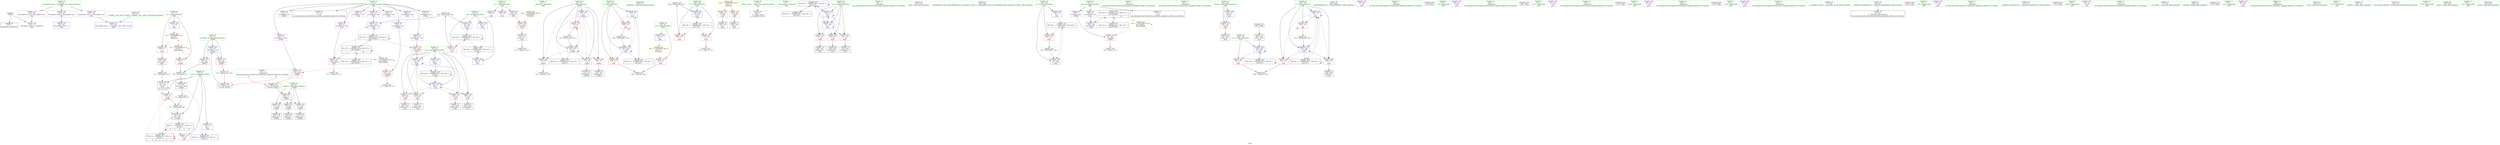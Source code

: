 digraph "SVFG" {
	label="SVFG";

	Node0x55ce8224a650 [shape=record,color=grey,label="{NodeID: 0\nNullPtr}"];
	Node0x55ce8224a650 -> Node0x55ce8226b650[style=solid];
	Node0x55ce8224a650 -> Node0x55ce822718b0[style=solid];
	Node0x55ce82272ac0 [shape=record,color=blue,label="{NodeID: 180\n14\<--271\nans\<--shl\nmain\n|{<s0>13|<s1>13|<s2>13}}"];
	Node0x55ce82272ac0:s0 -> Node0x55ce8226a780[style=dashed,color=red];
	Node0x55ce82272ac0:s1 -> Node0x55ce82271b50[style=dashed,color=red];
	Node0x55ce82272ac0:s2 -> Node0x55ce82285200[style=dashed,color=red];
	Node0x55ce82269b90 [shape=record,color=purple,label="{NodeID: 97\n193\<--26\n\<--s\nmain\n}"];
	Node0x55ce82267f80 [shape=record,color=green,label="{NodeID: 14\n47\<--1\n_ZSt4cout\<--dummyObj\nGlob }"];
	Node0x55ce8226a780 [shape=record,color=red,label="{NodeID: 111\n100\<--14\n\<--ans\n_Z3dfsii\n}"];
	Node0x55ce8226a780 -> Node0x55ce82276b60[style=solid];
	Node0x55ce82268960 [shape=record,color=green,label="{NodeID: 28\n14\<--16\nans\<--ans_field_insensitive\nGlob }"];
	Node0x55ce82268960 -> Node0x55ce8226a780[style=solid];
	Node0x55ce82268960 -> Node0x55ce8226a850[style=solid];
	Node0x55ce82268960 -> Node0x55ce822711b0[style=solid];
	Node0x55ce82268960 -> Node0x55ce82271b50[style=solid];
	Node0x55ce82268960 -> Node0x55ce82272ac0[style=solid];
	Node0x55ce8226fc90 [shape=record,color=red,label="{NodeID: 125\n119\<--80\n\<--a.addr\n_Z3dfsii\n}"];
	Node0x55ce8226fc90 -> Node0x55ce8226bd90[style=solid];
	Node0x55ce822695b0 [shape=record,color=green,label="{NodeID: 42\n84\<--85\ni\<--i_field_insensitive\n_Z3dfsii\n}"];
	Node0x55ce822695b0 -> Node0x55ce8226ff00[style=solid];
	Node0x55ce822695b0 -> Node0x55ce8226ffd0[style=solid];
	Node0x55ce822695b0 -> Node0x55ce822700a0[style=solid];
	Node0x55ce822695b0 -> Node0x55ce82270170[style=solid];
	Node0x55ce822695b0 -> Node0x55ce82271c20[style=solid];
	Node0x55ce822695b0 -> Node0x55ce82271cf0[style=solid];
	Node0x55ce822707f0 [shape=record,color=red,label="{NodeID: 139\n188\<--147\n\<--i\nmain\n}"];
	Node0x55ce822707f0 -> Node0x55ce82278060[style=solid];
	Node0x55ce8226b250 [shape=record,color=green,label="{NodeID: 56\n276\<--277\n_ZNSolsEx\<--_ZNSolsEx_field_insensitive\n}"];
	Node0x55ce82276fe0 [shape=record,color=grey,label="{NodeID: 236\n285 = Binary(284, 286, )\n}"];
	Node0x55ce82276fe0 -> Node0x55ce82272b90[style=solid];
	Node0x55ce822713b0 [shape=record,color=blue,label="{NodeID: 153\n20\<--18\np\<--\nGlob }"];
	Node0x55ce822713b0 -> Node0x55ce82289ee0[style=dashed];
	Node0x55ce8226bf30 [shape=record,color=black,label="{NodeID: 70\n159\<--156\ncall\<--\nmain\n}"];
	Node0x55ce8227f800 [shape=record,color=black,label="{NodeID: 250\nMR_24V_2 = PHI(MR_24V_3, MR_24V_1, )\npts\{25 \}\n}"];
	Node0x55ce8227f800 -> Node0x55ce82272100[style=dashed];
	Node0x55ce8227f800 -> Node0x55ce8227f800[style=dashed];
	Node0x55ce82272030 [shape=record,color=blue,label="{NodeID: 167\n147\<--18\ni\<--\nmain\n}"];
	Node0x55ce82272030 -> Node0x55ce822707f0[style=dashed];
	Node0x55ce82272030 -> Node0x55ce822708c0[style=dashed];
	Node0x55ce82272030 -> Node0x55ce82272920[style=dashed];
	Node0x55ce82272030 -> Node0x55ce82280700[style=dashed];
	Node0x55ce8226ca90 [shape=record,color=purple,label="{NodeID: 84\n59\<--4\n\<--_ZStL8__ioinit\n__cxx_global_var_init\n}"];
	Node0x55ce8225c080 [shape=record,color=green,label="{NodeID: 1\n7\<--1\n__dso_handle\<--dummyObj\nGlob }"];
	Node0x55ce82283e00 [shape=record,color=black,label="{NodeID: 264\nMR_36V_3 = PHI(MR_36V_4, MR_36V_2, )\npts\{152 \}\n}"];
	Node0x55ce82283e00 -> Node0x55ce82272370[style=dashed];
	Node0x55ce82283e00 -> Node0x55ce82272440[style=dashed];
	Node0x55ce82283e00 -> Node0x55ce82281100[style=dashed];
	Node0x55ce82283e00 -> Node0x55ce82283e00[style=dashed];
	Node0x55ce82272b90 [shape=record,color=blue,label="{NodeID: 181\n145\<--285\nT\<--dec\nmain\n}"];
	Node0x55ce82272b90 -> Node0x55ce82280200[style=dashed];
	Node0x55ce82269c60 [shape=record,color=purple,label="{NodeID: 98\n196\<--26\n\<--s\nmain\n}"];
	Node0x55ce82268010 [shape=record,color=green,label="{NodeID: 15\n49\<--1\n\<--dummyObj\nCan only get source location for instruction, argument, global var or function.}"];
	Node0x55ce8226a850 [shape=record,color=red,label="{NodeID: 112\n274\<--14\n\<--ans\nmain\n}"];
	Node0x55ce82268a30 [shape=record,color=green,label="{NodeID: 29\n17\<--19\nn\<--n_field_insensitive\nGlob }"];
	Node0x55ce82268a30 -> Node0x55ce8226a920[style=solid];
	Node0x55ce82268a30 -> Node0x55ce8226a9f0[style=solid];
	Node0x55ce82268a30 -> Node0x55ce822712b0[style=solid];
	Node0x55ce8226fd60 [shape=record,color=red,label="{NodeID: 126\n95\<--82\n\<--len.addr\n_Z3dfsii\n}"];
	Node0x55ce8226fd60 -> Node0x55ce82276e60[style=solid];
	Node0x55ce82269680 [shape=record,color=green,label="{NodeID: 43\n138\<--139\nmain\<--main_field_insensitive\n}"];
	Node0x55ce822708c0 [shape=record,color=red,label="{NodeID: 140\n258\<--147\n\<--i\nmain\n}"];
	Node0x55ce822708c0 -> Node0x55ce82276560[style=solid];
	Node0x55ce8226b350 [shape=record,color=green,label="{NodeID: 57\n279\<--280\n_ZSt4endlIcSt11char_traitsIcEERSt13basic_ostreamIT_T0_ES6_\<--_ZSt4endlIcSt11char_traitsIcEERSt13basic_ostreamIT_T0_ES6__field_insensitive\n}"];
	Node0x55ce82277160 [shape=record,color=grey,label="{NodeID: 237\n127 = Binary(126, 128, )\n|{<s0>3}}"];
	Node0x55ce82277160:s0 -> Node0x55ce8229beb0[style=solid,color=red];
	Node0x55ce822714b0 [shape=record,color=blue,label="{NodeID: 154\n22\<--18\ntot\<--\nGlob }"];
	Node0x55ce822714b0 -> Node0x55ce8227f300[style=dashed];
	Node0x55ce8226c000 [shape=record,color=black,label="{NodeID: 71\n165\<--162\ncall1\<--\nmain\n}"];
	Node0x55ce8227fd00 [shape=record,color=black,label="{NodeID: 251\nMR_28V_3 = PHI(MR_28V_4, MR_28V_2, )\npts\{144 \}\n}"];
	Node0x55ce8227fd00 -> Node0x55ce82270580[style=dashed];
	Node0x55ce8227fd00 -> Node0x55ce822729f0[style=dashed];
	Node0x55ce82272100 [shape=record,color=blue,label="{NodeID: 168\n24\<--18\nnow\<--\nmain\n}"];
	Node0x55ce82272100 -> Node0x55ce8226f610[style=dashed];
	Node0x55ce82272100 -> Node0x55ce8226f6e0[style=dashed];
	Node0x55ce82272100 -> Node0x55ce8226f7b0[style=dashed];
	Node0x55ce82272100 -> Node0x55ce8226f880[style=dashed];
	Node0x55ce82272100 -> Node0x55ce82272100[style=dashed];
	Node0x55ce82272100 -> Node0x55ce822726b0[style=dashed];
	Node0x55ce82272100 -> Node0x55ce8227f800[style=dashed];
	Node0x55ce8226cb60 [shape=record,color=purple,label="{NodeID: 85\n90\<--8\narrayidx\<--pre\n_Z3dfsii\n}"];
	Node0x55ce8226cb60 -> Node0x55ce82270240[style=solid];
	Node0x55ce8224ad90 [shape=record,color=green,label="{NodeID: 2\n15\<--1\n\<--dummyObj\nCan only get source location for instruction, argument, global var or function.}"];
	Node0x55ce82269d30 [shape=record,color=purple,label="{NodeID: 99\n210\<--26\narrayidx\<--s\nmain\n}"];
	Node0x55ce82269d30 -> Node0x55ce82270f40[style=solid];
	Node0x55ce822680a0 [shape=record,color=green,label="{NodeID: 16\n99\<--1\n\<--dummyObj\nCan only get source location for instruction, argument, global var or function.}"];
	Node0x55ce8226a920 [shape=record,color=red,label="{NodeID: 113\n94\<--17\n\<--n\n_Z3dfsii\n}"];
	Node0x55ce8226a920 -> Node0x55ce82276e60[style=solid];
	Node0x55ce82268b00 [shape=record,color=green,label="{NodeID: 30\n20\<--21\np\<--p_field_insensitive\nGlob }"];
	Node0x55ce82268b00 -> Node0x55ce8226f470[style=solid];
	Node0x55ce82268b00 -> Node0x55ce822713b0[style=solid];
	Node0x55ce8226fe30 [shape=record,color=red,label="{NodeID: 127\n126\<--82\n\<--len.addr\n_Z3dfsii\n}"];
	Node0x55ce8226fe30 -> Node0x55ce82277160[style=solid];
	Node0x55ce82269780 [shape=record,color=green,label="{NodeID: 44\n141\<--142\nretval\<--retval_field_insensitive\nmain\n}"];
	Node0x55ce82269780 -> Node0x55ce822704b0[style=solid];
	Node0x55ce82269780 -> Node0x55ce82271dc0[style=solid];
	Node0x55ce82270990 [shape=record,color=red,label="{NodeID: 141\n205\<--149\n\<--m\nmain\n}"];
	Node0x55ce82270990 -> Node0x55ce82277be0[style=solid];
	Node0x55ce8226b450 [shape=record,color=green,label="{NodeID: 58\n281\<--282\n_ZNSolsEPFRSoS_E\<--_ZNSolsEPFRSoS_E_field_insensitive\n}"];
	Node0x55ce822772e0 [shape=record,color=grey,label="{NodeID: 238\n263 = Binary(262, 128, )\n}"];
	Node0x55ce822772e0 -> Node0x55ce822729f0[style=solid];
	Node0x55ce822715b0 [shape=record,color=blue,label="{NodeID: 155\n24\<--18\nnow\<--\nGlob }"];
	Node0x55ce822715b0 -> Node0x55ce8227f800[style=dashed];
	Node0x55ce8226c0d0 [shape=record,color=black,label="{NodeID: 72\n200\<--197\nconv\<--call7\nmain\n}"];
	Node0x55ce8226c0d0 -> Node0x55ce822721d0[style=solid];
	Node0x55ce82280200 [shape=record,color=black,label="{NodeID: 252\nMR_30V_2 = PHI(MR_30V_3, MR_30V_1, )\npts\{146 \}\n}"];
	Node0x55ce82280200 -> Node0x55ce82270650[style=dashed];
	Node0x55ce82280200 -> Node0x55ce82270720[style=dashed];
	Node0x55ce82280200 -> Node0x55ce82272b90[style=dashed];
	Node0x55ce822721d0 [shape=record,color=blue,label="{NodeID: 169\n149\<--200\nm\<--conv\nmain\n}"];
	Node0x55ce822721d0 -> Node0x55ce82270990[style=dashed];
	Node0x55ce822721d0 -> Node0x55ce822721d0[style=dashed];
	Node0x55ce822721d0 -> Node0x55ce82280c00[style=dashed];
	Node0x55ce8226cc30 [shape=record,color=purple,label="{NodeID: 86\n255\<--8\narrayidx30\<--pre\nmain\n}"];
	Node0x55ce8226cc30 -> Node0x55ce82272850[style=solid];
	Node0x55ce8225ced0 [shape=record,color=green,label="{NodeID: 3\n18\<--1\n\<--dummyObj\nCan only get source location for instruction, argument, global var or function.|{<s0>13|<s1>13}}"];
	Node0x55ce8225ced0:s0 -> Node0x55ce8229bc90[style=solid,color=red];
	Node0x55ce8225ced0:s1 -> Node0x55ce8229beb0[style=solid,color=red];
	Node0x55ce82284800 [shape=record,color=black,label="{NodeID: 266\nMR_12V_3 = PHI(MR_12V_4, MR_12V_2, )\npts\{100000 \}\n|{|<s2>13}}"];
	Node0x55ce82284800 -> Node0x55ce82272850[style=dashed];
	Node0x55ce82284800 -> Node0x55ce82281b00[style=dashed];
	Node0x55ce82284800:s2 -> Node0x55ce8228aed0[style=dashed,color=red];
	Node0x55ce82269e00 [shape=record,color=purple,label="{NodeID: 100\n157\<--29\n\<--.str\nmain\n}"];
	Node0x55ce82268130 [shape=record,color=green,label="{NodeID: 17\n108\<--1\n\<--dummyObj\nCan only get source location for instruction, argument, global var or function.}"];
	Node0x55ce82289200 [shape=record,color=yellow,style=double,label="{NodeID: 280\n16V_1 = ENCHI(MR_16V_0)\npts\{1 \}\nFun[main]}"];
	Node0x55ce82289200 -> Node0x55ce8226f950[style=dashed];
	Node0x55ce82289200 -> Node0x55ce8226fa20[style=dashed];
	Node0x55ce8226a9f0 [shape=record,color=red,label="{NodeID: 114\n269\<--17\n\<--n\nmain\n}"];
	Node0x55ce8226a9f0 -> Node0x55ce8226c8f0[style=solid];
	Node0x55ce82268bd0 [shape=record,color=green,label="{NodeID: 31\n22\<--23\ntot\<--tot_field_insensitive\nGlob }"];
	Node0x55ce82268bd0 -> Node0x55ce8226f540[style=solid];
	Node0x55ce82268bd0 -> Node0x55ce822714b0[style=solid];
	Node0x55ce82268bd0 -> Node0x55ce82271f60[style=solid];
	Node0x55ce82268bd0 -> Node0x55ce82272510[style=solid];
	Node0x55ce8226ff00 [shape=record,color=red,label="{NodeID: 128\n106\<--84\n\<--i\n_Z3dfsii\n}"];
	Node0x55ce8226ff00 -> Node0x55ce82277a60[style=solid];
	Node0x55ce82269850 [shape=record,color=green,label="{NodeID: 45\n143\<--144\nca\<--ca_field_insensitive\nmain\n}"];
	Node0x55ce82269850 -> Node0x55ce82270580[style=solid];
	Node0x55ce82269850 -> Node0x55ce82271e90[style=solid];
	Node0x55ce82269850 -> Node0x55ce822729f0[style=solid];
	Node0x55ce82270a60 [shape=record,color=red,label="{NodeID: 142\n223\<--151\n\<--ne\nmain\n}"];
	Node0x55ce82270a60 -> Node0x55ce8226c410[style=solid];
	Node0x55ce8226b550 [shape=record,color=green,label="{NodeID: 59\n50\<--316\n_GLOBAL__sub_I_ONP_0_0.cpp\<--_GLOBAL__sub_I_ONP_0_0.cpp_field_insensitive\n}"];
	Node0x55ce8226b550 -> Node0x55ce822717b0[style=solid];
	Node0x55ce82277460 [shape=record,color=grey,label="{NodeID: 239\n271 = Binary(99, 270, )\n}"];
	Node0x55ce82277460 -> Node0x55ce82272ac0[style=solid];
	Node0x55ce822716b0 [shape=record,color=blue,label="{NodeID: 156\n320\<--49\nllvm.global_ctors_0\<--\nGlob }"];
	Node0x55ce8226c1a0 [shape=record,color=black,label="{NodeID: 73\n209\<--208\nidxprom\<--\nmain\n}"];
	Node0x55ce8229a980 [shape=record,color=black,label="{NodeID: 336\n60 = PHI()\n}"];
	Node0x55ce82280700 [shape=record,color=black,label="{NodeID: 253\nMR_32V_2 = PHI(MR_32V_4, MR_32V_1, )\npts\{148 \}\n}"];
	Node0x55ce82280700 -> Node0x55ce82272030[style=dashed];
	Node0x55ce822722a0 [shape=record,color=blue,label="{NodeID: 170\n153\<--18\nj\<--\nmain\n}"];
	Node0x55ce822722a0 -> Node0x55ce82270cd0[style=dashed];
	Node0x55ce822722a0 -> Node0x55ce82270da0[style=dashed];
	Node0x55ce822722a0 -> Node0x55ce82270e70[style=dashed];
	Node0x55ce822722a0 -> Node0x55ce822722a0[style=dashed];
	Node0x55ce822722a0 -> Node0x55ce82272780[style=dashed];
	Node0x55ce822722a0 -> Node0x55ce82281600[style=dashed];
	Node0x55ce8226cd00 [shape=record,color=purple,label="{NodeID: 87\n112\<--11\narrayidx3\<--trie\n_Z3dfsii\n}"];
	Node0x55ce82267690 [shape=record,color=green,label="{NodeID: 4\n29\<--1\n.str\<--dummyObj\nGlob }"];
	Node0x55ce82284d00 [shape=record,color=black,label="{NodeID: 267\nMR_14V_3 = PHI(MR_14V_4, MR_14V_2, )\npts\{130000 \}\n|{|<s5>13}}"];
	Node0x55ce82284d00 -> Node0x55ce82271010[style=dashed];
	Node0x55ce82284d00 -> Node0x55ce822725e0[style=dashed];
	Node0x55ce82284d00 -> Node0x55ce82282000[style=dashed];
	Node0x55ce82284d00 -> Node0x55ce82284d00[style=dashed];
	Node0x55ce82284d00 -> Node0x55ce82286100[style=dashed];
	Node0x55ce82284d00:s5 -> Node0x55ce8228afb0[style=dashed,color=red];
	Node0x55ce82269ed0 [shape=record,color=purple,label="{NodeID: 101\n158\<--31\n\<--.str.1\nmain\n}"];
	Node0x55ce822681c0 [shape=record,color=green,label="{NodeID: 18\n128\<--1\n\<--dummyObj\nCan only get source location for instruction, argument, global var or function.}"];
	Node0x55ce8226f470 [shape=record,color=red,label="{NodeID: 115\n189\<--20\n\<--p\nmain\n}"];
	Node0x55ce8226f470 -> Node0x55ce82278060[style=solid];
	Node0x55ce82268ca0 [shape=record,color=green,label="{NodeID: 32\n24\<--25\nnow\<--now_field_insensitive\nGlob }"];
	Node0x55ce82268ca0 -> Node0x55ce8226f610[style=solid];
	Node0x55ce82268ca0 -> Node0x55ce8226f6e0[style=solid];
	Node0x55ce82268ca0 -> Node0x55ce8226f7b0[style=solid];
	Node0x55ce82268ca0 -> Node0x55ce8226f880[style=solid];
	Node0x55ce82268ca0 -> Node0x55ce822715b0[style=solid];
	Node0x55ce82268ca0 -> Node0x55ce82272100[style=solid];
	Node0x55ce82268ca0 -> Node0x55ce822726b0[style=solid];
	Node0x55ce8228a960 [shape=record,color=yellow,style=double,label="{NodeID: 295\n42V_1 = ENCHI(MR_42V_0)\npts\{280000 \}\nFun[main]}"];
	Node0x55ce8228a960 -> Node0x55ce82270f40[style=dashed];
	Node0x55ce8226ffd0 [shape=record,color=red,label="{NodeID: 129\n113\<--84\n\<--i\n_Z3dfsii\n}"];
	Node0x55ce8226ffd0 -> Node0x55ce8226bcc0[style=solid];
	Node0x55ce82269920 [shape=record,color=green,label="{NodeID: 46\n145\<--146\nT\<--T_field_insensitive\nmain\n}"];
	Node0x55ce82269920 -> Node0x55ce82270650[style=solid];
	Node0x55ce82269920 -> Node0x55ce82270720[style=solid];
	Node0x55ce82269920 -> Node0x55ce82272b90[style=solid];
	Node0x55ce82270b30 [shape=record,color=red,label="{NodeID: 143\n235\<--151\n\<--ne\nmain\n}"];
	Node0x55ce82270b30 -> Node0x55ce8226c5b0[style=solid];
	Node0x55ce8226b650 [shape=record,color=black,label="{NodeID: 60\n2\<--3\ndummyVal\<--dummyVal\n}"];
	Node0x55ce822775e0 [shape=record,color=grey,label="{NodeID: 240\n173 = cmp(172, 18, )\n}"];
	Node0x55ce822717b0 [shape=record,color=blue,label="{NodeID: 157\n321\<--50\nllvm.global_ctors_1\<--_GLOBAL__sub_I_ONP_0_0.cpp\nGlob }"];
	Node0x55ce8226c270 [shape=record,color=black,label="{NodeID: 74\n212\<--211\nconv11\<--\nmain\n}"];
	Node0x55ce8226c270 -> Node0x55ce82277d60[style=solid];
	Node0x55ce8229b530 [shape=record,color=black,label="{NodeID: 337\n266 = PHI()\n}"];
	Node0x55ce82280c00 [shape=record,color=black,label="{NodeID: 254\nMR_34V_2 = PHI(MR_34V_3, MR_34V_1, )\npts\{150 \}\n}"];
	Node0x55ce82280c00 -> Node0x55ce822721d0[style=dashed];
	Node0x55ce82280c00 -> Node0x55ce82280c00[style=dashed];
	Node0x55ce82272370 [shape=record,color=blue,label="{NodeID: 171\n151\<--18\nne\<--\nmain\n}"];
	Node0x55ce82272370 -> Node0x55ce82270a60[style=dashed];
	Node0x55ce82272370 -> Node0x55ce82270b30[style=dashed];
	Node0x55ce82272370 -> Node0x55ce82270c00[style=dashed];
	Node0x55ce82272370 -> Node0x55ce82272370[style=dashed];
	Node0x55ce82272370 -> Node0x55ce82272440[style=dashed];
	Node0x55ce82272370 -> Node0x55ce82283e00[style=dashed];
	Node0x55ce8226cdd0 [shape=record,color=purple,label="{NodeID: 88\n115\<--11\narrayidx5\<--trie\n_Z3dfsii\n}"];
	Node0x55ce8226cdd0 -> Node0x55ce82270310[style=solid];
	Node0x55ce82267720 [shape=record,color=green,label="{NodeID: 5\n31\<--1\n.str.1\<--dummyObj\nGlob }"];
	Node0x55ce82285200 [shape=record,color=black,label="{NodeID: 268\nMR_2V_4 = PHI(MR_2V_6, MR_2V_1, )\npts\{16 \}\n|{|<s2>3|<s3>3|<s4>3}}"];
	Node0x55ce82285200 -> Node0x55ce82285200[style=dashed];
	Node0x55ce82285200 -> Node0x55ce82287310[style=dashed];
	Node0x55ce82285200:s2 -> Node0x55ce8226a780[style=dashed,color=red];
	Node0x55ce82285200:s3 -> Node0x55ce82271b50[style=dashed,color=red];
	Node0x55ce82285200:s4 -> Node0x55ce82285200[style=dashed,color=red];
	Node0x55ce82269fa0 [shape=record,color=purple,label="{NodeID: 102\n163\<--34\n\<--.str.2\nmain\n}"];
	Node0x55ce82268250 [shape=record,color=green,label="{NodeID: 19\n179\<--1\n\<--dummyObj\nCan only get source location for instruction, argument, global var or function.}"];
	Node0x55ce82289e00 [shape=record,color=yellow,style=double,label="{NodeID: 282\n4V_1 = ENCHI(MR_4V_0)\npts\{19 \}\nFun[main]|{|<s1>13}}"];
	Node0x55ce82289e00 -> Node0x55ce8226a9f0[style=dashed];
	Node0x55ce82289e00:s1 -> Node0x55ce8228ab50[style=dashed,color=red];
	Node0x55ce8226f540 [shape=record,color=red,label="{NodeID: 116\n229\<--22\n\<--tot\nmain\n}"];
	Node0x55ce8226f540 -> Node0x55ce822766e0[style=solid];
	Node0x55ce82268d70 [shape=record,color=green,label="{NodeID: 33\n26\<--28\ns\<--s_field_insensitive\nGlob }"];
	Node0x55ce82268d70 -> Node0x55ce82269b90[style=solid];
	Node0x55ce82268d70 -> Node0x55ce82269c60[style=solid];
	Node0x55ce82268d70 -> Node0x55ce82269d30[style=solid];
	Node0x55ce822700a0 [shape=record,color=red,label="{NodeID: 130\n122\<--84\n\<--i\n_Z3dfsii\n}"];
	Node0x55ce822700a0 -> Node0x55ce8226be60[style=solid];
	Node0x55ce822699f0 [shape=record,color=green,label="{NodeID: 47\n147\<--148\ni\<--i_field_insensitive\nmain\n}"];
	Node0x55ce822699f0 -> Node0x55ce822707f0[style=solid];
	Node0x55ce822699f0 -> Node0x55ce822708c0[style=solid];
	Node0x55ce822699f0 -> Node0x55ce82272030[style=solid];
	Node0x55ce822699f0 -> Node0x55ce82272920[style=solid];
	Node0x55ce82270c00 [shape=record,color=red,label="{NodeID: 144\n243\<--151\n\<--ne\nmain\n}"];
	Node0x55ce82270c00 -> Node0x55ce8226c750[style=solid];
	Node0x55ce8226b750 [shape=record,color=black,label="{NodeID: 61\n9\<--8\n\<--pre\nCan only get source location for instruction, argument, global var or function.}"];
	Node0x55ce82277760 [shape=record,color=grey,label="{NodeID: 241\n227 = cmp(226, 18, )\n}"];
	Node0x55ce822718b0 [shape=record,color=blue, style = dotted,label="{NodeID: 158\n322\<--3\nllvm.global_ctors_2\<--dummyVal\nGlob }"];
	Node0x55ce8226c340 [shape=record,color=black,label="{NodeID: 75\n221\<--220\nidxprom13\<--\nmain\n}"];
	Node0x55ce8229b630 [shape=record,color=black,label="{NodeID: 338\n275 = PHI()\n}"];
	Node0x55ce82281100 [shape=record,color=black,label="{NodeID: 255\nMR_36V_2 = PHI(MR_36V_3, MR_36V_1, )\npts\{152 \}\n}"];
	Node0x55ce82281100 -> Node0x55ce82283e00[style=dashed];
	Node0x55ce82272440 [shape=record,color=blue,label="{NodeID: 172\n151\<--128\nne\<--\nmain\n}"];
	Node0x55ce82272440 -> Node0x55ce82270a60[style=dashed];
	Node0x55ce82272440 -> Node0x55ce82270b30[style=dashed];
	Node0x55ce82272440 -> Node0x55ce82270c00[style=dashed];
	Node0x55ce82272440 -> Node0x55ce82272370[style=dashed];
	Node0x55ce82272440 -> Node0x55ce82272440[style=dashed];
	Node0x55ce82272440 -> Node0x55ce82283e00[style=dashed];
	Node0x55ce8226cea0 [shape=record,color=purple,label="{NodeID: 89\n121\<--11\narrayidx9\<--trie\n_Z3dfsii\n}"];
	Node0x55ce8224abb0 [shape=record,color=green,label="{NodeID: 6\n33\<--1\nstdin\<--dummyObj\nGlob }"];
	Node0x55ce8226a070 [shape=record,color=purple,label="{NodeID: 103\n164\<--36\n\<--.str.3\nmain\n}"];
	Node0x55ce822682e0 [shape=record,color=green,label="{NodeID: 20\n180\<--1\n\<--dummyObj\nCan only get source location for instruction, argument, global var or function.}"];
	Node0x55ce82289ee0 [shape=record,color=yellow,style=double,label="{NodeID: 283\n20V_1 = ENCHI(MR_20V_0)\npts\{21 \}\nFun[main]}"];
	Node0x55ce82289ee0 -> Node0x55ce8226f470[style=dashed];
	Node0x55ce8226f610 [shape=record,color=red,label="{NodeID: 117\n220\<--24\n\<--now\nmain\n}"];
	Node0x55ce8226f610 -> Node0x55ce8226c340[style=solid];
	Node0x55ce82268e40 [shape=record,color=green,label="{NodeID: 34\n48\<--52\nllvm.global_ctors\<--llvm.global_ctors_field_insensitive\nGlob }"];
	Node0x55ce82268e40 -> Node0x55ce8226a480[style=solid];
	Node0x55ce82268e40 -> Node0x55ce8226a580[style=solid];
	Node0x55ce82268e40 -> Node0x55ce8226a680[style=solid];
	Node0x55ce8228ab50 [shape=record,color=yellow,style=double,label="{NodeID: 297\n4V_1 = ENCHI(MR_4V_0)\npts\{19 \}\nFun[_Z3dfsii]|{|<s1>3}}"];
	Node0x55ce8228ab50 -> Node0x55ce8226a920[style=dashed];
	Node0x55ce8228ab50:s1 -> Node0x55ce8228ab50[style=dashed,color=red];
	Node0x55ce82270170 [shape=record,color=red,label="{NodeID: 131\n132\<--84\n\<--i\n_Z3dfsii\n}"];
	Node0x55ce82270170 -> Node0x55ce822769e0[style=solid];
	Node0x55ce8226aae0 [shape=record,color=green,label="{NodeID: 48\n149\<--150\nm\<--m_field_insensitive\nmain\n}"];
	Node0x55ce8226aae0 -> Node0x55ce82270990[style=solid];
	Node0x55ce8226aae0 -> Node0x55ce822721d0[style=solid];
	Node0x55ce82270cd0 [shape=record,color=red,label="{NodeID: 145\n204\<--153\n\<--j\nmain\n}"];
	Node0x55ce82270cd0 -> Node0x55ce82277be0[style=solid];
	Node0x55ce8226b850 [shape=record,color=black,label="{NodeID: 62\n12\<--11\n\<--trie\nCan only get source location for instruction, argument, global var or function.}"];
	Node0x55ce822778e0 [shape=record,color=grey,label="{NodeID: 242\n117 = cmp(116, 18, )\n}"];
	Node0x55ce822719b0 [shape=record,color=blue,label="{NodeID: 159\n80\<--78\na.addr\<--a\n_Z3dfsii\n}"];
	Node0x55ce822719b0 -> Node0x55ce8226faf0[style=dashed];
	Node0x55ce822719b0 -> Node0x55ce8226fbc0[style=dashed];
	Node0x55ce822719b0 -> Node0x55ce8226fc90[style=dashed];
	Node0x55ce8226c410 [shape=record,color=black,label="{NodeID: 76\n224\<--223\nidxprom15\<--\nmain\n}"];
	Node0x55ce8229b790 [shape=record,color=black,label="{NodeID: 339\n278 = PHI()\n}"];
	Node0x55ce82281600 [shape=record,color=black,label="{NodeID: 256\nMR_38V_2 = PHI(MR_38V_3, MR_38V_1, )\npts\{154 \}\n}"];
	Node0x55ce82281600 -> Node0x55ce822722a0[style=dashed];
	Node0x55ce82281600 -> Node0x55ce82281600[style=dashed];
	Node0x55ce82272510 [shape=record,color=blue,label="{NodeID: 173\n22\<--230\ntot\<--inc\nmain\n}"];
	Node0x55ce82272510 -> Node0x55ce82287900[style=dashed];
	Node0x55ce8226cf70 [shape=record,color=purple,label="{NodeID: 90\n124\<--11\narrayidx11\<--trie\n_Z3dfsii\n}"];
	Node0x55ce8226cf70 -> Node0x55ce822703e0[style=solid];
	Node0x55ce8224ac40 [shape=record,color=green,label="{NodeID: 7\n34\<--1\n.str.2\<--dummyObj\nGlob }"];
	Node0x55ce8226a140 [shape=record,color=purple,label="{NodeID: 104\n167\<--39\n\<--.str.4\nmain\n}"];
	Node0x55ce822683b0 [shape=record,color=green,label="{NodeID: 21\n181\<--1\n\<--dummyObj\nCan only get source location for instruction, argument, global var or function.}"];
	Node0x55ce8226f6e0 [shape=record,color=red,label="{NodeID: 118\n232\<--24\n\<--now\nmain\n}"];
	Node0x55ce8226f6e0 -> Node0x55ce8226c4e0[style=solid];
	Node0x55ce82268f10 [shape=record,color=green,label="{NodeID: 35\n53\<--54\n__cxx_global_var_init\<--__cxx_global_var_init_field_insensitive\n}"];
	Node0x55ce82270240 [shape=record,color=red,label="{NodeID: 132\n91\<--90\n\<--arrayidx\n_Z3dfsii\n}"];
	Node0x55ce82270240 -> Node0x55ce82277ee0[style=solid];
	Node0x55ce8226abb0 [shape=record,color=green,label="{NodeID: 49\n151\<--152\nne\<--ne_field_insensitive\nmain\n}"];
	Node0x55ce8226abb0 -> Node0x55ce82270a60[style=solid];
	Node0x55ce8226abb0 -> Node0x55ce82270b30[style=solid];
	Node0x55ce8226abb0 -> Node0x55ce82270c00[style=solid];
	Node0x55ce8226abb0 -> Node0x55ce82272370[style=solid];
	Node0x55ce8226abb0 -> Node0x55ce82272440[style=solid];
	Node0x55ce82276560 [shape=record,color=grey,label="{NodeID: 229\n259 = Binary(258, 128, )\n}"];
	Node0x55ce82276560 -> Node0x55ce82272920[style=solid];
	Node0x55ce82270da0 [shape=record,color=red,label="{NodeID: 146\n208\<--153\n\<--j\nmain\n}"];
	Node0x55ce82270da0 -> Node0x55ce8226c1a0[style=solid];
	Node0x55ce8226b950 [shape=record,color=black,label="{NodeID: 63\n61\<--62\n\<--_ZNSt8ios_base4InitD1Ev\nCan only get source location for instruction, argument, global var or function.}"];
	Node0x55ce82277a60 [shape=record,color=grey,label="{NodeID: 243\n107 = cmp(106, 108, )\n}"];
	Node0x55ce82271a80 [shape=record,color=blue,label="{NodeID: 160\n82\<--79\nlen.addr\<--len\n_Z3dfsii\n}"];
	Node0x55ce82271a80 -> Node0x55ce8226fd60[style=dashed];
	Node0x55ce82271a80 -> Node0x55ce8226fe30[style=dashed];
	Node0x55ce8226c4e0 [shape=record,color=black,label="{NodeID: 77\n233\<--232\nidxprom19\<--\nmain\n}"];
	Node0x55ce8229b860 [shape=record,color=black,label="{NodeID: 340\n168 = PHI()\n}"];
	Node0x55ce82281b00 [shape=record,color=black,label="{NodeID: 257\nMR_12V_2 = PHI(MR_12V_3, MR_12V_1, )\npts\{100000 \}\n}"];
	Node0x55ce82281b00 -> Node0x55ce82284800[style=dashed];
	Node0x55ce822725e0 [shape=record,color=blue,label="{NodeID: 174\n237\<--230\narrayidx22\<--inc\nmain\n}"];
	Node0x55ce822725e0 -> Node0x55ce82286100[style=dashed];
	Node0x55ce8226d040 [shape=record,color=purple,label="{NodeID: 91\n222\<--11\narrayidx14\<--trie\nmain\n}"];
	Node0x55ce8225bc60 [shape=record,color=green,label="{NodeID: 8\n36\<--1\n.str.3\<--dummyObj\nGlob }"];
	Node0x55ce82286100 [shape=record,color=black,label="{NodeID: 271\nMR_14V_5 = PHI(MR_14V_6, MR_14V_4, )\npts\{130000 \}\n}"];
	Node0x55ce82286100 -> Node0x55ce82271010[style=dashed];
	Node0x55ce82286100 -> Node0x55ce822710e0[style=dashed];
	Node0x55ce82286100 -> Node0x55ce822725e0[style=dashed];
	Node0x55ce82286100 -> Node0x55ce82284d00[style=dashed];
	Node0x55ce82286100 -> Node0x55ce82286100[style=dashed];
	Node0x55ce8226a210 [shape=record,color=purple,label="{NodeID: 105\n175\<--41\n\<--.str.5\nmain\n}"];
	Node0x55ce82268480 [shape=record,color=green,label="{NodeID: 22\n185\<--1\n\<--dummyObj\nCan only get source location for instruction, argument, global var or function.}"];
	Node0x55ce8226f7b0 [shape=record,color=red,label="{NodeID: 119\n240\<--24\n\<--now\nmain\n}"];
	Node0x55ce8226f7b0 -> Node0x55ce8226c680[style=solid];
	Node0x55ce82269010 [shape=record,color=green,label="{NodeID: 36\n57\<--58\n_ZNSt8ios_base4InitC1Ev\<--_ZNSt8ios_base4InitC1Ev_field_insensitive\n}"];
	Node0x55ce82270310 [shape=record,color=red,label="{NodeID: 133\n116\<--115\n\<--arrayidx5\n_Z3dfsii\n}"];
	Node0x55ce82270310 -> Node0x55ce822778e0[style=solid];
	Node0x55ce8226ac80 [shape=record,color=green,label="{NodeID: 50\n153\<--154\nj\<--j_field_insensitive\nmain\n}"];
	Node0x55ce8226ac80 -> Node0x55ce82270cd0[style=solid];
	Node0x55ce8226ac80 -> Node0x55ce82270da0[style=solid];
	Node0x55ce8226ac80 -> Node0x55ce82270e70[style=solid];
	Node0x55ce8226ac80 -> Node0x55ce822722a0[style=solid];
	Node0x55ce8226ac80 -> Node0x55ce82272780[style=solid];
	Node0x55ce822766e0 [shape=record,color=grey,label="{NodeID: 230\n230 = Binary(229, 128, )\n}"];
	Node0x55ce822766e0 -> Node0x55ce82272510[style=solid];
	Node0x55ce822766e0 -> Node0x55ce822725e0[style=solid];
	Node0x55ce82270e70 [shape=record,color=red,label="{NodeID: 147\n249\<--153\n\<--j\nmain\n}"];
	Node0x55ce82270e70 -> Node0x55ce82276860[style=solid];
	Node0x55ce8226ba50 [shape=record,color=black,label="{NodeID: 64\n89\<--88\nidxprom\<--\n_Z3dfsii\n}"];
	Node0x55ce82277be0 [shape=record,color=grey,label="{NodeID: 244\n206 = cmp(204, 205, )\n}"];
	Node0x55ce82271b50 [shape=record,color=blue,label="{NodeID: 161\n14\<--101\nans\<--sub1\n_Z3dfsii\n}"];
	Node0x55ce82271b50 -> Node0x55ce82287310[style=dashed];
	Node0x55ce8226c5b0 [shape=record,color=black,label="{NodeID: 78\n236\<--235\nidxprom21\<--\nmain\n}"];
	Node0x55ce8229b930 [shape=record,color=black,label="{NodeID: 341\n176 = PHI()\n}"];
	Node0x55ce82282000 [shape=record,color=black,label="{NodeID: 258\nMR_14V_2 = PHI(MR_14V_3, MR_14V_1, )\npts\{130000 \}\n}"];
	Node0x55ce82282000 -> Node0x55ce82284d00[style=dashed];
	Node0x55ce822726b0 [shape=record,color=blue,label="{NodeID: 175\n24\<--246\nnow\<--\nmain\n}"];
	Node0x55ce822726b0 -> Node0x55ce8226f610[style=dashed];
	Node0x55ce822726b0 -> Node0x55ce8226f6e0[style=dashed];
	Node0x55ce822726b0 -> Node0x55ce8226f7b0[style=dashed];
	Node0x55ce822726b0 -> Node0x55ce8226f880[style=dashed];
	Node0x55ce822726b0 -> Node0x55ce82272100[style=dashed];
	Node0x55ce822726b0 -> Node0x55ce822726b0[style=dashed];
	Node0x55ce822726b0 -> Node0x55ce8227f800[style=dashed];
	Node0x55ce8226d110 [shape=record,color=purple,label="{NodeID: 92\n225\<--11\narrayidx16\<--trie\nmain\n}"];
	Node0x55ce8226d110 -> Node0x55ce82271010[style=solid];
	Node0x55ce8225bcf0 [shape=record,color=green,label="{NodeID: 9\n38\<--1\nstdout\<--dummyObj\nGlob }"];
	Node0x55ce8226a2e0 [shape=record,color=purple,label="{NodeID: 106\n192\<--43\n\<--.str.6\nmain\n}"];
	Node0x55ce82268550 [shape=record,color=green,label="{NodeID: 23\n214\<--1\n\<--dummyObj\nCan only get source location for instruction, argument, global var or function.}"];
	Node0x55ce8226f880 [shape=record,color=red,label="{NodeID: 120\n253\<--24\n\<--now\nmain\n}"];
	Node0x55ce8226f880 -> Node0x55ce8226c820[style=solid];
	Node0x55ce82269110 [shape=record,color=green,label="{NodeID: 37\n63\<--64\n__cxa_atexit\<--__cxa_atexit_field_insensitive\n}"];
	Node0x55ce822703e0 [shape=record,color=red,label="{NodeID: 134\n125\<--124\n\<--arrayidx11\n_Z3dfsii\n|{<s0>3}}"];
	Node0x55ce822703e0:s0 -> Node0x55ce8229bc90[style=solid,color=red];
	Node0x55ce8226ad50 [shape=record,color=green,label="{NodeID: 51\n160\<--161\nfreopen\<--freopen_field_insensitive\n}"];
	Node0x55ce82276860 [shape=record,color=grey,label="{NodeID: 231\n250 = Binary(249, 128, )\n}"];
	Node0x55ce82276860 -> Node0x55ce82272780[style=solid];
	Node0x55ce82270f40 [shape=record,color=red,label="{NodeID: 148\n211\<--210\n\<--arrayidx\nmain\n}"];
	Node0x55ce82270f40 -> Node0x55ce8226c270[style=solid];
	Node0x55ce8226bb20 [shape=record,color=black,label="{NodeID: 65\n97\<--96\nsh_prom\<--sub\n_Z3dfsii\n}"];
	Node0x55ce8226bb20 -> Node0x55ce82276ce0[style=solid];
	Node0x55ce82277d60 [shape=record,color=grey,label="{NodeID: 245\n213 = cmp(212, 214, )\n}"];
	Node0x55ce82271c20 [shape=record,color=blue,label="{NodeID: 162\n84\<--18\ni\<--\n_Z3dfsii\n}"];
	Node0x55ce82271c20 -> Node0x55ce8226ff00[style=dashed];
	Node0x55ce82271c20 -> Node0x55ce8226ffd0[style=dashed];
	Node0x55ce82271c20 -> Node0x55ce822700a0[style=dashed];
	Node0x55ce82271c20 -> Node0x55ce82270170[style=dashed];
	Node0x55ce82271c20 -> Node0x55ce82271cf0[style=dashed];
	Node0x55ce82271c20 -> Node0x55ce82287400[style=dashed];
	Node0x55ce8226c680 [shape=record,color=black,label="{NodeID: 79\n241\<--240\nidxprom24\<--\nmain\n}"];
	Node0x55ce8229ba30 [shape=record,color=black,label="{NodeID: 342\n194 = PHI()\n}"];
	Node0x55ce82272780 [shape=record,color=blue,label="{NodeID: 176\n153\<--250\nj\<--inc28\nmain\n}"];
	Node0x55ce82272780 -> Node0x55ce82270cd0[style=dashed];
	Node0x55ce82272780 -> Node0x55ce82270da0[style=dashed];
	Node0x55ce82272780 -> Node0x55ce82270e70[style=dashed];
	Node0x55ce82272780 -> Node0x55ce822722a0[style=dashed];
	Node0x55ce82272780 -> Node0x55ce82272780[style=dashed];
	Node0x55ce82272780 -> Node0x55ce82281600[style=dashed];
	Node0x55ce8226d1e0 [shape=record,color=purple,label="{NodeID: 93\n234\<--11\narrayidx20\<--trie\nmain\n}"];
	Node0x55ce8225bea0 [shape=record,color=green,label="{NodeID: 10\n39\<--1\n.str.4\<--dummyObj\nGlob }"];
	Node0x55ce82287310 [shape=record,color=black,label="{NodeID: 273\nMR_2V_3 = PHI(MR_2V_4, MR_2V_2, )\npts\{16 \}\n|{<s0>3|<s1>13|<s2>13}}"];
	Node0x55ce82287310:s0 -> Node0x55ce82285200[style=dashed,color=blue];
	Node0x55ce82287310:s1 -> Node0x55ce8226a850[style=dashed,color=blue];
	Node0x55ce82287310:s2 -> Node0x55ce8227ee00[style=dashed,color=blue];
	Node0x55ce8226a3b0 [shape=record,color=purple,label="{NodeID: 107\n265\<--45\n\<--.str.7\nmain\n}"];
	Node0x55ce82268620 [shape=record,color=green,label="{NodeID: 24\n286\<--1\n\<--dummyObj\nCan only get source location for instruction, argument, global var or function.}"];
	Node0x55ce8226f950 [shape=record,color=red,label="{NodeID: 121\n156\<--33\n\<--stdin\nmain\n}"];
	Node0x55ce8226f950 -> Node0x55ce8226bf30[style=solid];
	Node0x55ce82269210 [shape=record,color=green,label="{NodeID: 38\n62\<--68\n_ZNSt8ios_base4InitD1Ev\<--_ZNSt8ios_base4InitD1Ev_field_insensitive\n}"];
	Node0x55ce82269210 -> Node0x55ce8226b950[style=solid];
	Node0x55ce8228aed0 [shape=record,color=yellow,style=double,label="{NodeID: 301\n12V_1 = ENCHI(MR_12V_0)\npts\{100000 \}\nFun[_Z3dfsii]|{|<s1>3}}"];
	Node0x55ce8228aed0 -> Node0x55ce82270240[style=dashed];
	Node0x55ce8228aed0:s1 -> Node0x55ce8228aed0[style=dashed,color=red];
	Node0x55ce822704b0 [shape=record,color=red,label="{NodeID: 135\n289\<--141\n\<--retval\nmain\n}"];
	Node0x55ce822704b0 -> Node0x55ce8226c9c0[style=solid];
	Node0x55ce8226ae50 [shape=record,color=green,label="{NodeID: 52\n169\<--170\nscanf\<--scanf_field_insensitive\n}"];
	Node0x55ce822769e0 [shape=record,color=grey,label="{NodeID: 232\n133 = Binary(132, 128, )\n}"];
	Node0x55ce822769e0 -> Node0x55ce82271cf0[style=solid];
	Node0x55ce82271010 [shape=record,color=red,label="{NodeID: 149\n226\<--225\n\<--arrayidx16\nmain\n}"];
	Node0x55ce82271010 -> Node0x55ce82277760[style=solid];
	Node0x55ce8226bbf0 [shape=record,color=black,label="{NodeID: 66\n111\<--110\nidxprom2\<--\n_Z3dfsii\n}"];
	Node0x55ce82277ee0 [shape=record,color=grey,label="{NodeID: 246\n92 = cmp(91, 18, )\n}"];
	Node0x55ce82271cf0 [shape=record,color=blue,label="{NodeID: 163\n84\<--133\ni\<--inc\n_Z3dfsii\n}"];
	Node0x55ce82271cf0 -> Node0x55ce8226ff00[style=dashed];
	Node0x55ce82271cf0 -> Node0x55ce8226ffd0[style=dashed];
	Node0x55ce82271cf0 -> Node0x55ce822700a0[style=dashed];
	Node0x55ce82271cf0 -> Node0x55ce82270170[style=dashed];
	Node0x55ce82271cf0 -> Node0x55ce82271cf0[style=dashed];
	Node0x55ce82271cf0 -> Node0x55ce82287400[style=dashed];
	Node0x55ce8226c750 [shape=record,color=black,label="{NodeID: 80\n244\<--243\nidxprom26\<--\nmain\n}"];
	Node0x55ce8229bb30 [shape=record,color=black,label="{NodeID: 343\n197 = PHI()\n}"];
	Node0x55ce8229bb30 -> Node0x55ce8226c0d0[style=solid];
	Node0x55ce82272850 [shape=record,color=blue,label="{NodeID: 177\n255\<--128\narrayidx30\<--\nmain\n}"];
	Node0x55ce82272850 -> Node0x55ce82284800[style=dashed];
	Node0x55ce8226d2b0 [shape=record,color=purple,label="{NodeID: 94\n237\<--11\narrayidx22\<--trie\nmain\n}"];
	Node0x55ce8226d2b0 -> Node0x55ce822725e0[style=solid];
	Node0x55ce8225bf70 [shape=record,color=green,label="{NodeID: 11\n41\<--1\n.str.5\<--dummyObj\nGlob }"];
	Node0x55ce82287400 [shape=record,color=black,label="{NodeID: 274\nMR_10V_2 = PHI(MR_10V_4, MR_10V_1, )\npts\{85 \}\n}"];
	Node0x55ce8226a480 [shape=record,color=purple,label="{NodeID: 108\n320\<--48\nllvm.global_ctors_0\<--llvm.global_ctors\nGlob }"];
	Node0x55ce8226a480 -> Node0x55ce822716b0[style=solid];
	Node0x55ce822686f0 [shape=record,color=green,label="{NodeID: 25\n4\<--6\n_ZStL8__ioinit\<--_ZStL8__ioinit_field_insensitive\nGlob }"];
	Node0x55ce822686f0 -> Node0x55ce8226ca90[style=solid];
	Node0x55ce8226fa20 [shape=record,color=red,label="{NodeID: 122\n162\<--38\n\<--stdout\nmain\n}"];
	Node0x55ce8226fa20 -> Node0x55ce8226c000[style=solid];
	Node0x55ce82269310 [shape=record,color=green,label="{NodeID: 39\n75\<--76\n_Z3dfsii\<--_Z3dfsii_field_insensitive\n}"];
	Node0x55ce8228afb0 [shape=record,color=yellow,style=double,label="{NodeID: 302\n14V_1 = ENCHI(MR_14V_0)\npts\{130000 \}\nFun[_Z3dfsii]|{|<s2>3}}"];
	Node0x55ce8228afb0 -> Node0x55ce82270310[style=dashed];
	Node0x55ce8228afb0 -> Node0x55ce822703e0[style=dashed];
	Node0x55ce8228afb0:s2 -> Node0x55ce8228afb0[style=dashed,color=red];
	Node0x55ce82270580 [shape=record,color=red,label="{NodeID: 136\n262\<--143\n\<--ca\nmain\n}"];
	Node0x55ce82270580 -> Node0x55ce822772e0[style=solid];
	Node0x55ce8226af50 [shape=record,color=green,label="{NodeID: 53\n182\<--183\nllvm.memset.p0i8.i64\<--llvm.memset.p0i8.i64_field_insensitive\n}"];
	Node0x55ce82276b60 [shape=record,color=grey,label="{NodeID: 233\n101 = Binary(100, 98, )\n}"];
	Node0x55ce82276b60 -> Node0x55ce82271b50[style=solid];
	Node0x55ce822710e0 [shape=record,color=red,label="{NodeID: 150\n246\<--245\n\<--arrayidx27\nmain\n}"];
	Node0x55ce822710e0 -> Node0x55ce822726b0[style=solid];
	Node0x55ce8226bcc0 [shape=record,color=black,label="{NodeID: 67\n114\<--113\nidxprom4\<--\n_Z3dfsii\n}"];
	Node0x55ce82278060 [shape=record,color=grey,label="{NodeID: 247\n190 = cmp(188, 189, )\n}"];
	Node0x55ce82271dc0 [shape=record,color=blue,label="{NodeID: 164\n141\<--18\nretval\<--\nmain\n}"];
	Node0x55ce82271dc0 -> Node0x55ce822704b0[style=dashed];
	Node0x55ce8226c820 [shape=record,color=black,label="{NodeID: 81\n254\<--253\nidxprom29\<--\nmain\n}"];
	Node0x55ce8229bc90 [shape=record,color=black,label="{NodeID: 344\n78 = PHI(125, 18, )\n0th arg _Z3dfsii }"];
	Node0x55ce8229bc90 -> Node0x55ce822719b0[style=solid];
	Node0x55ce82272920 [shape=record,color=blue,label="{NodeID: 178\n147\<--259\ni\<--inc32\nmain\n}"];
	Node0x55ce82272920 -> Node0x55ce822707f0[style=dashed];
	Node0x55ce82272920 -> Node0x55ce822708c0[style=dashed];
	Node0x55ce82272920 -> Node0x55ce82272920[style=dashed];
	Node0x55ce82272920 -> Node0x55ce82280700[style=dashed];
	Node0x55ce8226d380 [shape=record,color=purple,label="{NodeID: 95\n242\<--11\narrayidx25\<--trie\nmain\n}"];
	Node0x55ce8224a820 [shape=record,color=green,label="{NodeID: 12\n43\<--1\n.str.6\<--dummyObj\nGlob }"];
	Node0x55ce82287900 [shape=record,color=black,label="{NodeID: 275\nMR_22V_5 = PHI(MR_22V_6, MR_22V_4, )\npts\{23 \}\n}"];
	Node0x55ce82287900 -> Node0x55ce8226f540[style=dashed];
	Node0x55ce82287900 -> Node0x55ce82272510[style=dashed];
	Node0x55ce82287900 -> Node0x55ce8227f300[style=dashed];
	Node0x55ce82287900 -> Node0x55ce82287900[style=dashed];
	Node0x55ce8226a580 [shape=record,color=purple,label="{NodeID: 109\n321\<--48\nllvm.global_ctors_1\<--llvm.global_ctors\nGlob }"];
	Node0x55ce8226a580 -> Node0x55ce822717b0[style=solid];
	Node0x55ce822687c0 [shape=record,color=green,label="{NodeID: 26\n8\<--10\npre\<--pre_field_insensitive\nGlob }"];
	Node0x55ce822687c0 -> Node0x55ce8226b750[style=solid];
	Node0x55ce822687c0 -> Node0x55ce8226cb60[style=solid];
	Node0x55ce822687c0 -> Node0x55ce8226cc30[style=solid];
	Node0x55ce8226faf0 [shape=record,color=red,label="{NodeID: 123\n88\<--80\n\<--a.addr\n_Z3dfsii\n}"];
	Node0x55ce8226faf0 -> Node0x55ce8226ba50[style=solid];
	Node0x55ce82269410 [shape=record,color=green,label="{NodeID: 40\n80\<--81\na.addr\<--a.addr_field_insensitive\n_Z3dfsii\n}"];
	Node0x55ce82269410 -> Node0x55ce8226faf0[style=solid];
	Node0x55ce82269410 -> Node0x55ce8226fbc0[style=solid];
	Node0x55ce82269410 -> Node0x55ce8226fc90[style=solid];
	Node0x55ce82269410 -> Node0x55ce822719b0[style=solid];
	Node0x55ce82270650 [shape=record,color=red,label="{NodeID: 137\n172\<--145\n\<--T\nmain\n}"];
	Node0x55ce82270650 -> Node0x55ce822775e0[style=solid];
	Node0x55ce8226b050 [shape=record,color=green,label="{NodeID: 54\n198\<--199\nstrlen\<--strlen_field_insensitive\n}"];
	Node0x55ce82276ce0 [shape=record,color=grey,label="{NodeID: 234\n98 = Binary(99, 97, )\n}"];
	Node0x55ce82276ce0 -> Node0x55ce82276b60[style=solid];
	Node0x55ce822711b0 [shape=record,color=blue,label="{NodeID: 151\n14\<--15\nans\<--\nGlob }"];
	Node0x55ce822711b0 -> Node0x55ce8227ee00[style=dashed];
	Node0x55ce8226bd90 [shape=record,color=black,label="{NodeID: 68\n120\<--119\nidxprom8\<--\n_Z3dfsii\n}"];
	Node0x55ce8227ee00 [shape=record,color=black,label="{NodeID: 248\nMR_2V_2 = PHI(MR_2V_4, MR_2V_1, )\npts\{16 \}\n}"];
	Node0x55ce8227ee00 -> Node0x55ce82272ac0[style=dashed];
	Node0x55ce82271e90 [shape=record,color=blue,label="{NodeID: 165\n143\<--18\nca\<--\nmain\n}"];
	Node0x55ce82271e90 -> Node0x55ce8227fd00[style=dashed];
	Node0x55ce8226c8f0 [shape=record,color=black,label="{NodeID: 82\n270\<--269\nsh_prom\<--\nmain\n}"];
	Node0x55ce8226c8f0 -> Node0x55ce82277460[style=solid];
	Node0x55ce8229beb0 [shape=record,color=black,label="{NodeID: 345\n79 = PHI(127, 18, )\n1st arg _Z3dfsii }"];
	Node0x55ce8229beb0 -> Node0x55ce82271a80[style=solid];
	Node0x55ce822729f0 [shape=record,color=blue,label="{NodeID: 179\n143\<--263\nca\<--inc34\nmain\n}"];
	Node0x55ce822729f0 -> Node0x55ce8227fd00[style=dashed];
	Node0x55ce82269ac0 [shape=record,color=purple,label="{NodeID: 96\n245\<--11\narrayidx27\<--trie\nmain\n}"];
	Node0x55ce82269ac0 -> Node0x55ce822710e0[style=solid];
	Node0x55ce8224a8f0 [shape=record,color=green,label="{NodeID: 13\n45\<--1\n.str.7\<--dummyObj\nGlob }"];
	Node0x55ce8226a680 [shape=record,color=purple,label="{NodeID: 110\n322\<--48\nllvm.global_ctors_2\<--llvm.global_ctors\nGlob }"];
	Node0x55ce8226a680 -> Node0x55ce822718b0[style=solid];
	Node0x55ce82268890 [shape=record,color=green,label="{NodeID: 27\n11\<--13\ntrie\<--trie_field_insensitive\nGlob }"];
	Node0x55ce82268890 -> Node0x55ce8226b850[style=solid];
	Node0x55ce82268890 -> Node0x55ce8226cd00[style=solid];
	Node0x55ce82268890 -> Node0x55ce8226cdd0[style=solid];
	Node0x55ce82268890 -> Node0x55ce8226cea0[style=solid];
	Node0x55ce82268890 -> Node0x55ce8226cf70[style=solid];
	Node0x55ce82268890 -> Node0x55ce8226d040[style=solid];
	Node0x55ce82268890 -> Node0x55ce8226d110[style=solid];
	Node0x55ce82268890 -> Node0x55ce8226d1e0[style=solid];
	Node0x55ce82268890 -> Node0x55ce8226d2b0[style=solid];
	Node0x55ce82268890 -> Node0x55ce8226d380[style=solid];
	Node0x55ce82268890 -> Node0x55ce82269ac0[style=solid];
	Node0x55ce8226fbc0 [shape=record,color=red,label="{NodeID: 124\n110\<--80\n\<--a.addr\n_Z3dfsii\n}"];
	Node0x55ce8226fbc0 -> Node0x55ce8226bbf0[style=solid];
	Node0x55ce822694e0 [shape=record,color=green,label="{NodeID: 41\n82\<--83\nlen.addr\<--len.addr_field_insensitive\n_Z3dfsii\n}"];
	Node0x55ce822694e0 -> Node0x55ce8226fd60[style=solid];
	Node0x55ce822694e0 -> Node0x55ce8226fe30[style=solid];
	Node0x55ce822694e0 -> Node0x55ce82271a80[style=solid];
	Node0x55ce82270720 [shape=record,color=red,label="{NodeID: 138\n284\<--145\n\<--T\nmain\n}"];
	Node0x55ce82270720 -> Node0x55ce82276fe0[style=solid];
	Node0x55ce8226b150 [shape=record,color=green,label="{NodeID: 55\n267\<--268\nprintf\<--printf_field_insensitive\n}"];
	Node0x55ce82276e60 [shape=record,color=grey,label="{NodeID: 235\n96 = Binary(94, 95, )\n}"];
	Node0x55ce82276e60 -> Node0x55ce8226bb20[style=solid];
	Node0x55ce822712b0 [shape=record,color=blue,label="{NodeID: 152\n17\<--18\nn\<--\nGlob }"];
	Node0x55ce822712b0 -> Node0x55ce82289e00[style=dashed];
	Node0x55ce8226be60 [shape=record,color=black,label="{NodeID: 69\n123\<--122\nidxprom10\<--\n_Z3dfsii\n}"];
	Node0x55ce8227f300 [shape=record,color=black,label="{NodeID: 249\nMR_22V_2 = PHI(MR_22V_4, MR_22V_1, )\npts\{23 \}\n}"];
	Node0x55ce8227f300 -> Node0x55ce82271f60[style=dashed];
	Node0x55ce82271f60 [shape=record,color=blue,label="{NodeID: 166\n22\<--18\ntot\<--\nmain\n}"];
	Node0x55ce82271f60 -> Node0x55ce8227f300[style=dashed];
	Node0x55ce82271f60 -> Node0x55ce82287900[style=dashed];
	Node0x55ce8226c9c0 [shape=record,color=black,label="{NodeID: 83\n140\<--289\nmain_ret\<--\nmain\n}"];
}
